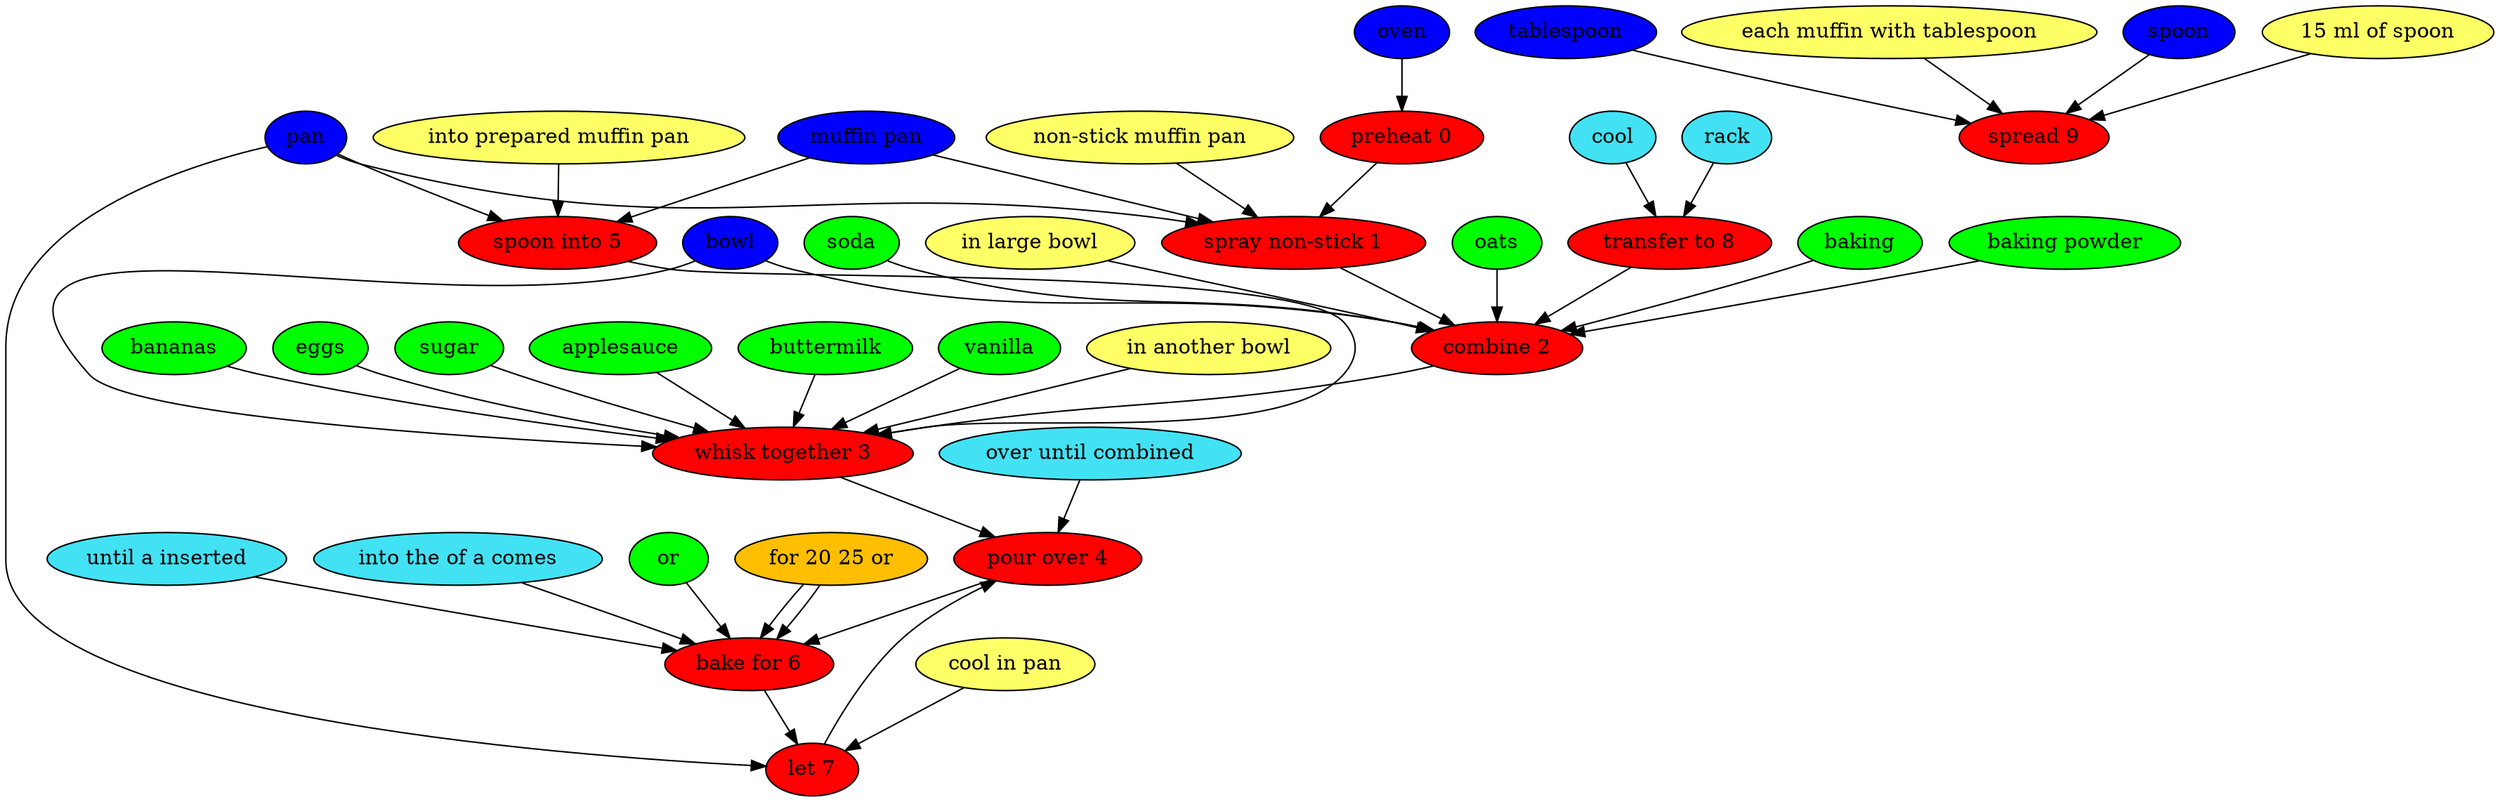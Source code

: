 digraph G {
"preheat 0" [style=filled, fillcolor=red];
oven [style=filled, fillcolor="#0000ff"];
oven -> "preheat 0";
"spray non-stick 1" [style=filled, fillcolor=red];
"muffin pan" [style=filled, fillcolor="#0000ff"];
"muffin pan" -> "spray non-stick 1";
"non-stick muffin pan" [style=filled, fillcolor="#ffff66"];
"non-stick muffin pan" -> "spray non-stick 1";
pan [style=filled, fillcolor="#0000ff"];
pan -> "spray non-stick 1";
"combine 2" [style=filled, fillcolor=red];
oats [style=filled, fillcolor=green];
oats -> "combine 2";
baking [style=filled, fillcolor=green];
baking -> "combine 2";
"baking powder" [style=filled, fillcolor=green];
"baking powder" -> "combine 2";
soda [style=filled, fillcolor=green];
soda -> "combine 2";
bowl [style=filled, fillcolor="#0000ff"];
bowl -> "combine 2";
"in large bowl" [style=filled, fillcolor="#ffff66"];
"in large bowl" -> "combine 2";
"whisk together 3" [style=filled, fillcolor=red];
bananas [style=filled, fillcolor=green];
bananas -> "whisk together 3";
eggs [style=filled, fillcolor=green];
eggs -> "whisk together 3";
sugar [style=filled, fillcolor=green];
sugar -> "whisk together 3";
applesauce [style=filled, fillcolor=green];
applesauce -> "whisk together 3";
buttermilk [style=filled, fillcolor=green];
buttermilk -> "whisk together 3";
vanilla [style=filled, fillcolor=green];
vanilla -> "whisk together 3";
bowl [style=filled, fillcolor="#0000ff"];
bowl -> "whisk together 3";
"in another bowl" [style=filled, fillcolor="#ffff66"];
"in another bowl" -> "whisk together 3";
"pour over 4" [style=filled, fillcolor=red];
"over until combined" [style=filled, fillcolor="#42e2f4"];
"over until combined" -> "pour over 4";
"spoon into 5" [style=filled, fillcolor=red];
"muffin pan" [style=filled, fillcolor="#0000ff"];
"muffin pan" -> "spoon into 5";
"into prepared muffin pan" [style=filled, fillcolor="#ffff66"];
"into prepared muffin pan" -> "spoon into 5";
pan [style=filled, fillcolor="#0000ff"];
pan -> "spoon into 5";
"bake for 6" [style=filled, fillcolor=red];
"until a inserted" [style=filled, fillcolor="#42e2f4"];
"until a inserted" -> "bake for 6";
"into the of a comes" [style=filled, fillcolor="#42e2f4"];
"into the of a comes" -> "bake for 6";
or [style=filled, fillcolor=green];
or -> "bake for 6";
"for 20 25 or" [style=filled, fillcolor="#01DFA5"];
"for 20 25 or" -> "bake for 6";
"for 20 25 or" [style=filled, fillcolor="#FFBF00"];
"for 20 25 or" -> "bake for 6";
"let 7" [style=filled, fillcolor=red];
pan [style=filled, fillcolor="#0000ff"];
pan -> "let 7";
"cool in pan" [style=filled, fillcolor="#ffff66"];
"cool in pan" -> "let 7";
"transfer to 8" [style=filled, fillcolor=red];
rack [style=filled, fillcolor="#42e2f4"];
rack -> "transfer to 8";
cool [style=filled, fillcolor="#42e2f4"];
cool -> "transfer to 8";
"spread 9" [style=filled, fillcolor=red];
tablespoon [style=filled, fillcolor="#0000ff"];
tablespoon -> "spread 9";
"each muffin with tablespoon" [style=filled, fillcolor="#ffff66"];
"each muffin with tablespoon" -> "spread 9";
spoon [style=filled, fillcolor="#0000ff"];
spoon -> "spread 9";
"15 ml of spoon" [style=filled, fillcolor="#ffff66"];
"15 ml of spoon" -> "spread 9";
"preheat 0" -> "spray non-stick 1";
"spray non-stick 1" -> "combine 2";
"combine 2" -> "whisk together 3";
"whisk together 3" -> "pour over 4";
"pour over 4" -> "bake for 6";
"spoon into 5" -> "whisk together 3";
"bake for 6" -> "let 7";
"let 7" -> "pour over 4";
"transfer to 8" -> "combine 2";
}
